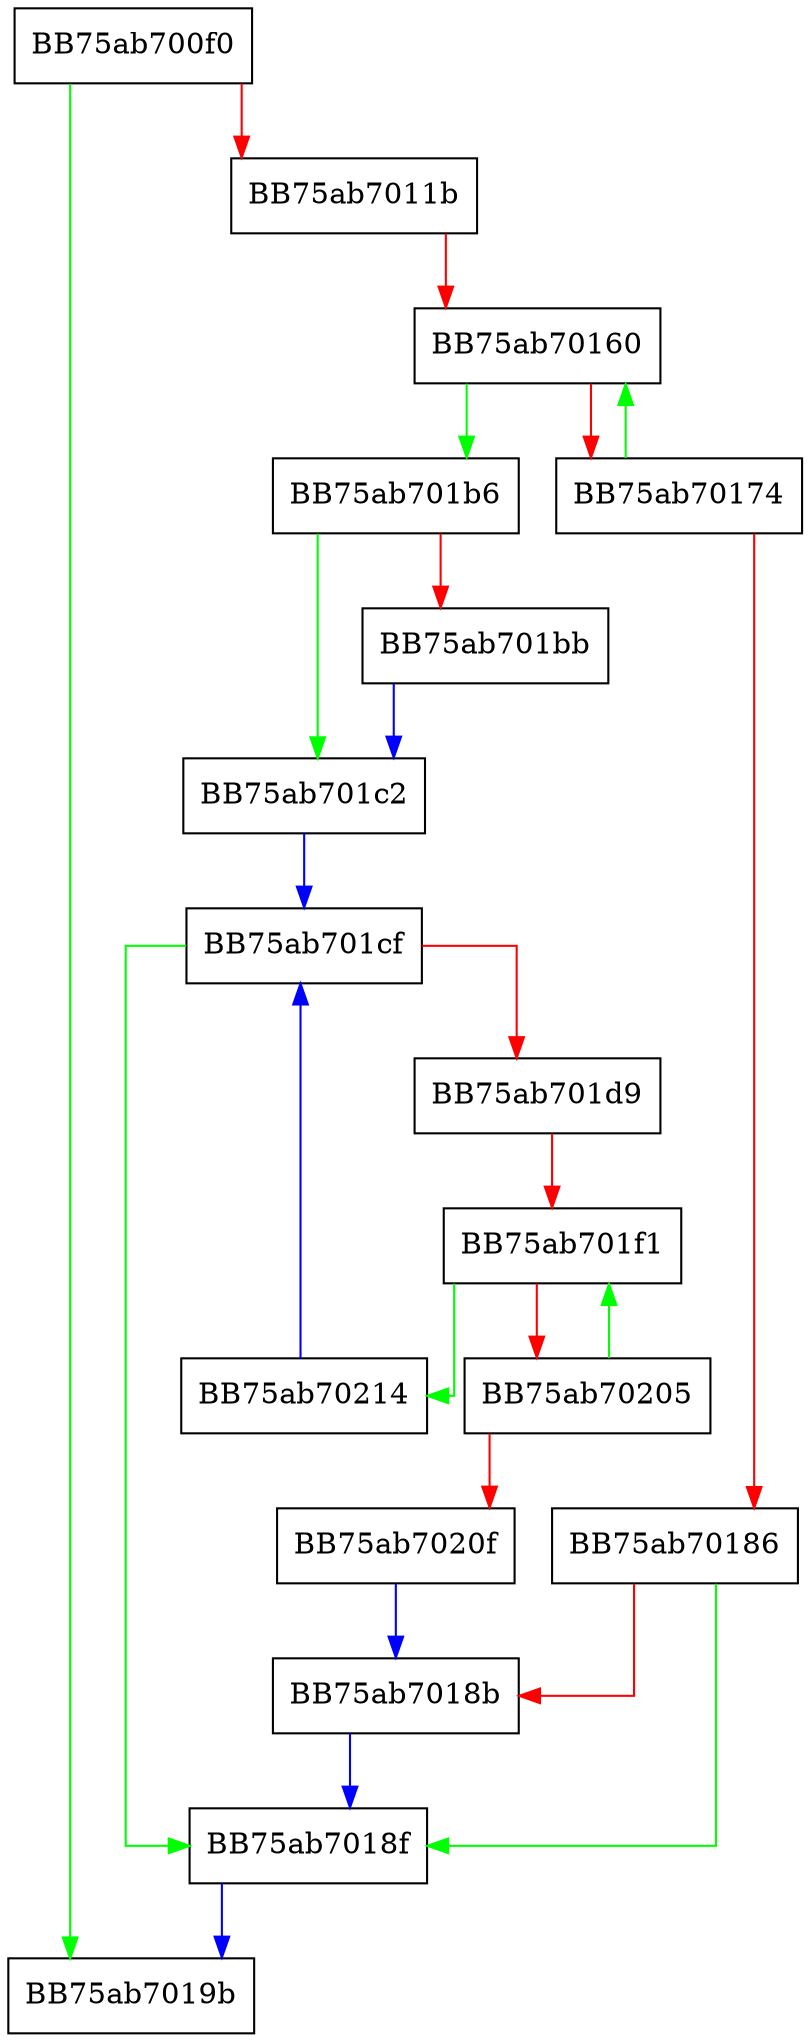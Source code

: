 digraph _Unchecked_erase {
  node [shape="box"];
  graph [splines=ortho];
  BB75ab700f0 -> BB75ab7019b [color="green"];
  BB75ab700f0 -> BB75ab7011b [color="red"];
  BB75ab7011b -> BB75ab70160 [color="red"];
  BB75ab70160 -> BB75ab701b6 [color="green"];
  BB75ab70160 -> BB75ab70174 [color="red"];
  BB75ab70174 -> BB75ab70160 [color="green"];
  BB75ab70174 -> BB75ab70186 [color="red"];
  BB75ab70186 -> BB75ab7018f [color="green"];
  BB75ab70186 -> BB75ab7018b [color="red"];
  BB75ab7018b -> BB75ab7018f [color="blue"];
  BB75ab7018f -> BB75ab7019b [color="blue"];
  BB75ab701b6 -> BB75ab701c2 [color="green"];
  BB75ab701b6 -> BB75ab701bb [color="red"];
  BB75ab701bb -> BB75ab701c2 [color="blue"];
  BB75ab701c2 -> BB75ab701cf [color="blue"];
  BB75ab701cf -> BB75ab7018f [color="green"];
  BB75ab701cf -> BB75ab701d9 [color="red"];
  BB75ab701d9 -> BB75ab701f1 [color="red"];
  BB75ab701f1 -> BB75ab70214 [color="green"];
  BB75ab701f1 -> BB75ab70205 [color="red"];
  BB75ab70205 -> BB75ab701f1 [color="green"];
  BB75ab70205 -> BB75ab7020f [color="red"];
  BB75ab7020f -> BB75ab7018b [color="blue"];
  BB75ab70214 -> BB75ab701cf [color="blue"];
}